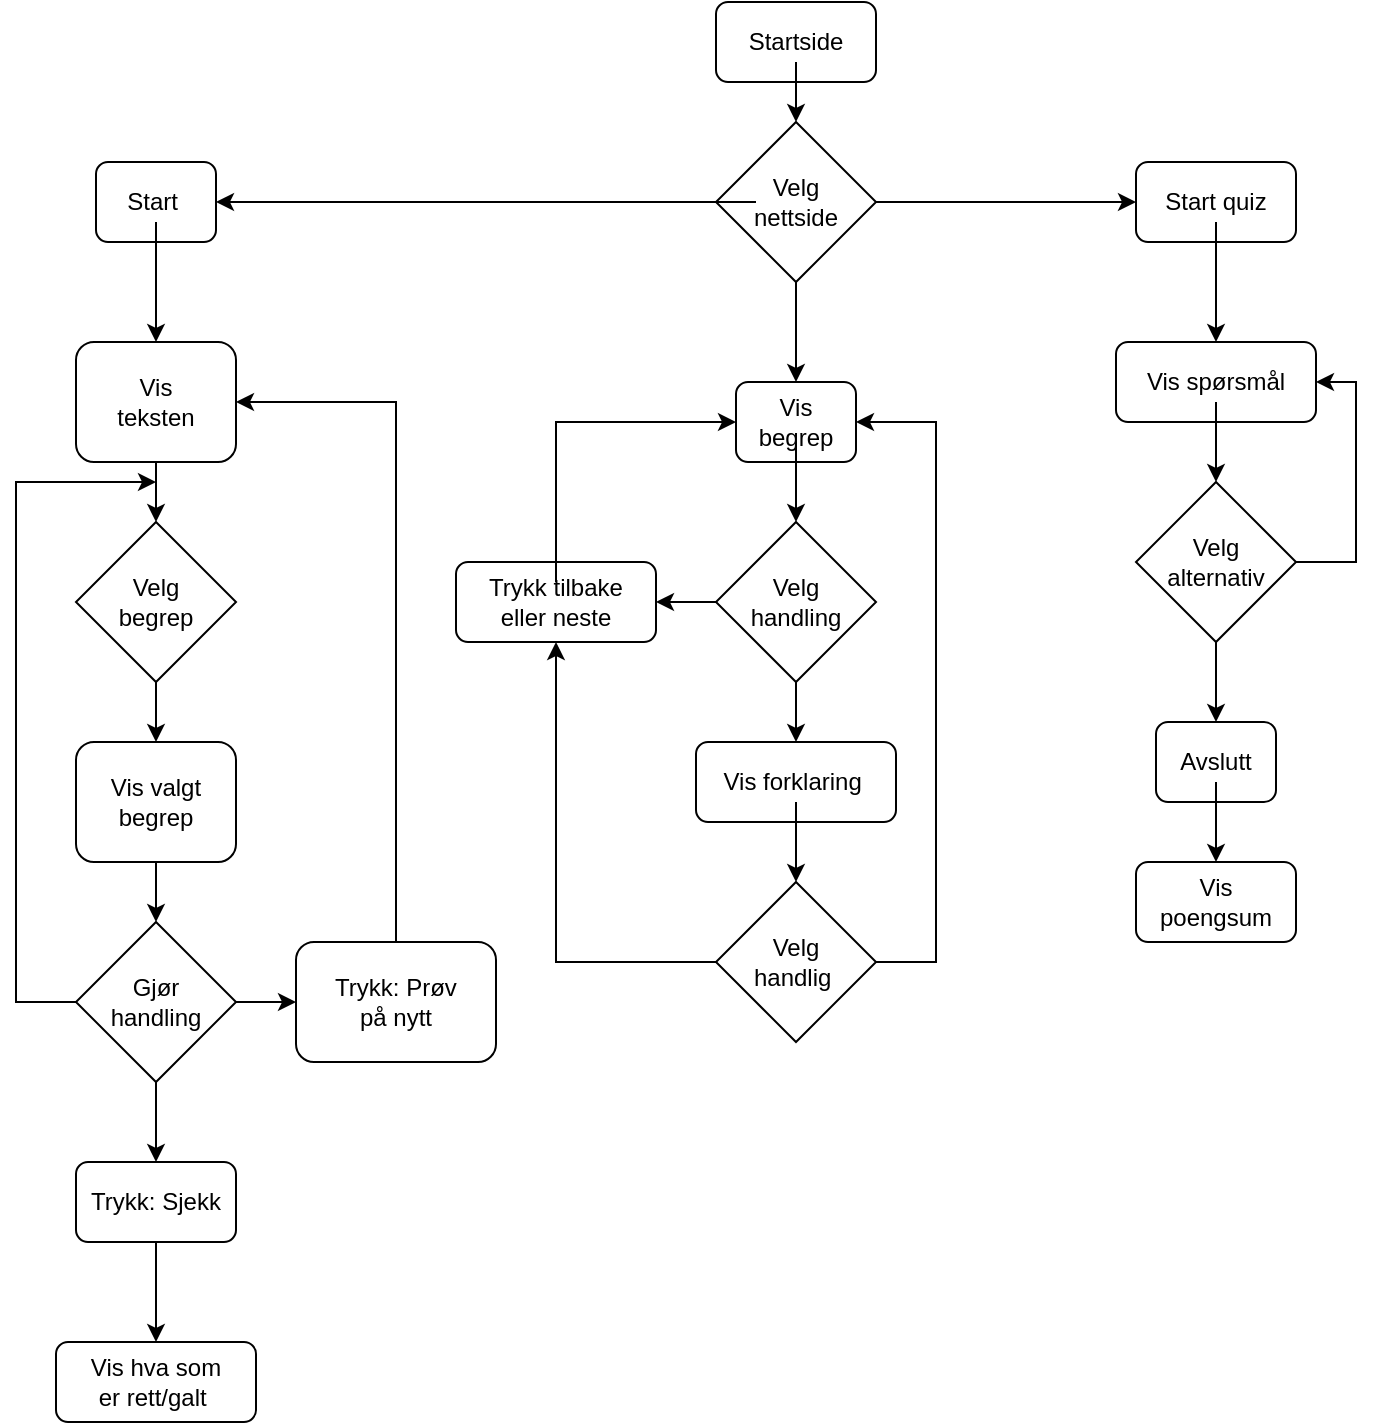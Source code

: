 <mxfile version="10.7.5" type="github"><diagram id="d8OTWnnBAsavSElZetCs" name="Page-1"><mxGraphModel dx="1010" dy="582" grid="1" gridSize="10" guides="1" tooltips="1" connect="1" arrows="1" fold="1" page="1" pageScale="1" pageWidth="850" pageHeight="1100" math="0" shadow="0"><root><mxCell id="0"/><mxCell id="1" parent="0"/><mxCell id="OTvfM7pfqscivAMuV6fU-1" value="" style="rounded=1;whiteSpace=wrap;html=1;" vertex="1" parent="1"><mxGeometry x="410" y="50" width="80" height="40" as="geometry"/></mxCell><mxCell id="OTvfM7pfqscivAMuV6fU-11" style="edgeStyle=orthogonalEdgeStyle;rounded=0;orthogonalLoop=1;jettySize=auto;html=1;" edge="1" parent="1" source="OTvfM7pfqscivAMuV6fU-2" target="OTvfM7pfqscivAMuV6fU-5"><mxGeometry relative="1" as="geometry"/></mxCell><mxCell id="OTvfM7pfqscivAMuV6fU-2" value="Startside" style="text;html=1;strokeColor=none;fillColor=none;align=center;verticalAlign=middle;whiteSpace=wrap;rounded=0;" vertex="1" parent="1"><mxGeometry x="430" y="60" width="40" height="20" as="geometry"/></mxCell><mxCell id="OTvfM7pfqscivAMuV6fU-12" style="edgeStyle=orthogonalEdgeStyle;rounded=0;orthogonalLoop=1;jettySize=auto;html=1;exitX=1;exitY=0.5;exitDx=0;exitDy=0;entryX=0;entryY=0.5;entryDx=0;entryDy=0;" edge="1" parent="1" source="OTvfM7pfqscivAMuV6fU-5" target="OTvfM7pfqscivAMuV6fU-10"><mxGeometry relative="1" as="geometry"/></mxCell><mxCell id="OTvfM7pfqscivAMuV6fU-37" style="edgeStyle=orthogonalEdgeStyle;rounded=0;orthogonalLoop=1;jettySize=auto;html=1;entryX=0.5;entryY=0;entryDx=0;entryDy=0;" edge="1" parent="1" source="OTvfM7pfqscivAMuV6fU-5" target="OTvfM7pfqscivAMuV6fU-32"><mxGeometry relative="1" as="geometry"/></mxCell><mxCell id="OTvfM7pfqscivAMuV6fU-5" value="" style="rhombus;whiteSpace=wrap;html=1;" vertex="1" parent="1"><mxGeometry x="410" y="110" width="80" height="80" as="geometry"/></mxCell><mxCell id="OTvfM7pfqscivAMuV6fU-67" style="edgeStyle=orthogonalEdgeStyle;rounded=0;orthogonalLoop=1;jettySize=auto;html=1;entryX=1;entryY=0.5;entryDx=0;entryDy=0;" edge="1" parent="1" source="OTvfM7pfqscivAMuV6fU-7" target="OTvfM7pfqscivAMuV6fU-65"><mxGeometry relative="1" as="geometry"/></mxCell><mxCell id="OTvfM7pfqscivAMuV6fU-7" value="Velg nettside" style="text;html=1;strokeColor=none;fillColor=none;align=center;verticalAlign=middle;whiteSpace=wrap;rounded=0;" vertex="1" parent="1"><mxGeometry x="430" y="140" width="40" height="20" as="geometry"/></mxCell><mxCell id="OTvfM7pfqscivAMuV6fU-8" value="" style="rounded=1;whiteSpace=wrap;html=1;" vertex="1" parent="1"><mxGeometry x="620" y="130" width="80" height="40" as="geometry"/></mxCell><mxCell id="OTvfM7pfqscivAMuV6fU-18" style="edgeStyle=orthogonalEdgeStyle;rounded=0;orthogonalLoop=1;jettySize=auto;html=1;entryX=0.5;entryY=0;entryDx=0;entryDy=0;" edge="1" parent="1" source="OTvfM7pfqscivAMuV6fU-10" target="OTvfM7pfqscivAMuV6fU-13"><mxGeometry relative="1" as="geometry"/></mxCell><mxCell id="OTvfM7pfqscivAMuV6fU-10" value="Start quiz" style="text;html=1;strokeColor=none;fillColor=none;align=center;verticalAlign=middle;whiteSpace=wrap;rounded=0;" vertex="1" parent="1"><mxGeometry x="620" y="140" width="80" height="20" as="geometry"/></mxCell><mxCell id="OTvfM7pfqscivAMuV6fU-13" value="" style="rounded=1;whiteSpace=wrap;html=1;" vertex="1" parent="1"><mxGeometry x="610" y="220" width="100" height="40" as="geometry"/></mxCell><mxCell id="OTvfM7pfqscivAMuV6fU-23" style="edgeStyle=orthogonalEdgeStyle;rounded=0;orthogonalLoop=1;jettySize=auto;html=1;" edge="1" parent="1" source="OTvfM7pfqscivAMuV6fU-16" target="OTvfM7pfqscivAMuV6fU-19"><mxGeometry relative="1" as="geometry"/></mxCell><mxCell id="OTvfM7pfqscivAMuV6fU-16" value="Vis spørsmål" style="text;html=1;strokeColor=none;fillColor=none;align=center;verticalAlign=middle;whiteSpace=wrap;rounded=0;" vertex="1" parent="1"><mxGeometry x="615" y="230" width="90" height="20" as="geometry"/></mxCell><mxCell id="OTvfM7pfqscivAMuV6fU-25" style="edgeStyle=orthogonalEdgeStyle;rounded=0;orthogonalLoop=1;jettySize=auto;html=1;entryX=1;entryY=0.5;entryDx=0;entryDy=0;" edge="1" parent="1" source="OTvfM7pfqscivAMuV6fU-19" target="OTvfM7pfqscivAMuV6fU-13"><mxGeometry relative="1" as="geometry"><mxPoint x="770" y="230" as="targetPoint"/><Array as="points"><mxPoint x="730" y="330"/><mxPoint x="730" y="240"/></Array></mxGeometry></mxCell><mxCell id="OTvfM7pfqscivAMuV6fU-28" style="edgeStyle=orthogonalEdgeStyle;rounded=0;orthogonalLoop=1;jettySize=auto;html=1;entryX=0.5;entryY=0;entryDx=0;entryDy=0;" edge="1" parent="1" source="OTvfM7pfqscivAMuV6fU-19" target="OTvfM7pfqscivAMuV6fU-26"><mxGeometry relative="1" as="geometry"/></mxCell><mxCell id="OTvfM7pfqscivAMuV6fU-19" value="" style="rhombus;whiteSpace=wrap;html=1;" vertex="1" parent="1"><mxGeometry x="620" y="290" width="80" height="80" as="geometry"/></mxCell><mxCell id="OTvfM7pfqscivAMuV6fU-21" value="Velg alternativ" style="text;html=1;strokeColor=none;fillColor=none;align=center;verticalAlign=middle;whiteSpace=wrap;rounded=0;" vertex="1" parent="1"><mxGeometry x="640" y="320" width="40" height="20" as="geometry"/></mxCell><mxCell id="OTvfM7pfqscivAMuV6fU-26" value="" style="rounded=1;whiteSpace=wrap;html=1;" vertex="1" parent="1"><mxGeometry x="630" y="410" width="60" height="40" as="geometry"/></mxCell><mxCell id="OTvfM7pfqscivAMuV6fU-31" style="edgeStyle=orthogonalEdgeStyle;rounded=0;orthogonalLoop=1;jettySize=auto;html=1;entryX=0.5;entryY=0;entryDx=0;entryDy=0;" edge="1" parent="1" source="OTvfM7pfqscivAMuV6fU-27" target="OTvfM7pfqscivAMuV6fU-29"><mxGeometry relative="1" as="geometry"/></mxCell><mxCell id="OTvfM7pfqscivAMuV6fU-27" value="Avslutt" style="text;html=1;strokeColor=none;fillColor=none;align=center;verticalAlign=middle;whiteSpace=wrap;rounded=0;" vertex="1" parent="1"><mxGeometry x="640" y="420" width="40" height="20" as="geometry"/></mxCell><mxCell id="OTvfM7pfqscivAMuV6fU-29" value="" style="rounded=1;whiteSpace=wrap;html=1;" vertex="1" parent="1"><mxGeometry x="620" y="480" width="80" height="40" as="geometry"/></mxCell><mxCell id="OTvfM7pfqscivAMuV6fU-30" value="Vis poengsum" style="text;html=1;strokeColor=none;fillColor=none;align=center;verticalAlign=middle;whiteSpace=wrap;rounded=0;" vertex="1" parent="1"><mxGeometry x="640" y="490" width="40" height="20" as="geometry"/></mxCell><mxCell id="OTvfM7pfqscivAMuV6fU-32" value="" style="rounded=1;whiteSpace=wrap;html=1;" vertex="1" parent="1"><mxGeometry x="420" y="240" width="60" height="40" as="geometry"/></mxCell><mxCell id="OTvfM7pfqscivAMuV6fU-42" style="edgeStyle=orthogonalEdgeStyle;rounded=0;orthogonalLoop=1;jettySize=auto;html=1;" edge="1" parent="1" source="OTvfM7pfqscivAMuV6fU-33" target="OTvfM7pfqscivAMuV6fU-40"><mxGeometry relative="1" as="geometry"/></mxCell><mxCell id="OTvfM7pfqscivAMuV6fU-33" value="Vis begrep" style="text;html=1;strokeColor=none;fillColor=none;align=center;verticalAlign=middle;whiteSpace=wrap;rounded=0;" vertex="1" parent="1"><mxGeometry x="430" y="250" width="40" height="20" as="geometry"/></mxCell><mxCell id="OTvfM7pfqscivAMuV6fU-45" style="edgeStyle=orthogonalEdgeStyle;rounded=0;orthogonalLoop=1;jettySize=auto;html=1;entryX=1;entryY=0.5;entryDx=0;entryDy=0;" edge="1" parent="1" source="OTvfM7pfqscivAMuV6fU-40" target="OTvfM7pfqscivAMuV6fU-43"><mxGeometry relative="1" as="geometry"/></mxCell><mxCell id="OTvfM7pfqscivAMuV6fU-56" style="edgeStyle=orthogonalEdgeStyle;rounded=0;orthogonalLoop=1;jettySize=auto;html=1;entryX=0.5;entryY=0;entryDx=0;entryDy=0;" edge="1" parent="1" source="OTvfM7pfqscivAMuV6fU-40" target="OTvfM7pfqscivAMuV6fU-47"><mxGeometry relative="1" as="geometry"/></mxCell><mxCell id="OTvfM7pfqscivAMuV6fU-40" value="" style="rhombus;whiteSpace=wrap;html=1;" vertex="1" parent="1"><mxGeometry x="410" y="310" width="80" height="80" as="geometry"/></mxCell><mxCell id="OTvfM7pfqscivAMuV6fU-41" value="Velg handling" style="text;html=1;strokeColor=none;fillColor=none;align=center;verticalAlign=middle;whiteSpace=wrap;rounded=0;" vertex="1" parent="1"><mxGeometry x="430" y="340" width="40" height="20" as="geometry"/></mxCell><mxCell id="OTvfM7pfqscivAMuV6fU-43" value="" style="rounded=1;whiteSpace=wrap;html=1;" vertex="1" parent="1"><mxGeometry x="280" y="330" width="100" height="40" as="geometry"/></mxCell><mxCell id="OTvfM7pfqscivAMuV6fU-46" style="edgeStyle=orthogonalEdgeStyle;rounded=0;orthogonalLoop=1;jettySize=auto;html=1;entryX=0;entryY=0.5;entryDx=0;entryDy=0;" edge="1" parent="1" source="OTvfM7pfqscivAMuV6fU-44" target="OTvfM7pfqscivAMuV6fU-32"><mxGeometry relative="1" as="geometry"><Array as="points"><mxPoint x="330" y="260"/></Array></mxGeometry></mxCell><mxCell id="OTvfM7pfqscivAMuV6fU-44" value="Trykk tilbake eller neste" style="text;html=1;strokeColor=none;fillColor=none;align=center;verticalAlign=middle;whiteSpace=wrap;rounded=0;" vertex="1" parent="1"><mxGeometry x="290" y="340" width="80" height="20" as="geometry"/></mxCell><mxCell id="OTvfM7pfqscivAMuV6fU-47" value="" style="rounded=1;whiteSpace=wrap;html=1;" vertex="1" parent="1"><mxGeometry x="400" y="420" width="100" height="40" as="geometry"/></mxCell><mxCell id="OTvfM7pfqscivAMuV6fU-57" style="edgeStyle=orthogonalEdgeStyle;rounded=0;orthogonalLoop=1;jettySize=auto;html=1;entryX=0.5;entryY=0;entryDx=0;entryDy=0;" edge="1" parent="1" source="OTvfM7pfqscivAMuV6fU-48" target="OTvfM7pfqscivAMuV6fU-52"><mxGeometry relative="1" as="geometry"/></mxCell><mxCell id="OTvfM7pfqscivAMuV6fU-48" value="Vis forklaring&amp;nbsp;" style="text;html=1;strokeColor=none;fillColor=none;align=center;verticalAlign=middle;whiteSpace=wrap;rounded=0;" vertex="1" parent="1"><mxGeometry x="410" y="430" width="80" height="20" as="geometry"/></mxCell><mxCell id="OTvfM7pfqscivAMuV6fU-64" style="edgeStyle=orthogonalEdgeStyle;rounded=0;orthogonalLoop=1;jettySize=auto;html=1;entryX=0.5;entryY=1;entryDx=0;entryDy=0;" edge="1" parent="1" source="OTvfM7pfqscivAMuV6fU-52" target="OTvfM7pfqscivAMuV6fU-43"><mxGeometry relative="1" as="geometry"/></mxCell><mxCell id="OTvfM7pfqscivAMuV6fU-52" value="" style="rhombus;whiteSpace=wrap;html=1;" vertex="1" parent="1"><mxGeometry x="410" y="490" width="80" height="80" as="geometry"/></mxCell><mxCell id="OTvfM7pfqscivAMuV6fU-53" value="Velg handlig&amp;nbsp;" style="text;html=1;strokeColor=none;fillColor=none;align=center;verticalAlign=middle;whiteSpace=wrap;rounded=0;" vertex="1" parent="1"><mxGeometry x="430" y="520" width="40" height="20" as="geometry"/></mxCell><mxCell id="OTvfM7pfqscivAMuV6fU-60" style="edgeStyle=orthogonalEdgeStyle;rounded=0;orthogonalLoop=1;jettySize=auto;html=1;entryX=1;entryY=0.5;entryDx=0;entryDy=0;exitX=1;exitY=0.5;exitDx=0;exitDy=0;" edge="1" parent="1" source="OTvfM7pfqscivAMuV6fU-52" target="OTvfM7pfqscivAMuV6fU-32"><mxGeometry relative="1" as="geometry"><mxPoint x="450" y="290" as="targetPoint"/><mxPoint x="485" y="620" as="sourcePoint"/><Array as="points"><mxPoint x="520" y="530"/><mxPoint x="520" y="260"/></Array></mxGeometry></mxCell><mxCell id="OTvfM7pfqscivAMuV6fU-65" value="" style="rounded=1;whiteSpace=wrap;html=1;" vertex="1" parent="1"><mxGeometry x="100" y="130" width="60" height="40" as="geometry"/></mxCell><mxCell id="OTvfM7pfqscivAMuV6fU-72" style="edgeStyle=orthogonalEdgeStyle;rounded=0;orthogonalLoop=1;jettySize=auto;html=1;" edge="1" parent="1" source="OTvfM7pfqscivAMuV6fU-66" target="OTvfM7pfqscivAMuV6fU-68"><mxGeometry relative="1" as="geometry"/></mxCell><mxCell id="OTvfM7pfqscivAMuV6fU-66" value="Start&amp;nbsp;" style="text;html=1;strokeColor=none;fillColor=none;align=center;verticalAlign=middle;whiteSpace=wrap;rounded=0;" vertex="1" parent="1"><mxGeometry x="110" y="140" width="40" height="20" as="geometry"/></mxCell><mxCell id="OTvfM7pfqscivAMuV6fU-89" style="edgeStyle=orthogonalEdgeStyle;rounded=0;orthogonalLoop=1;jettySize=auto;html=1;" edge="1" parent="1" source="OTvfM7pfqscivAMuV6fU-68" target="OTvfM7pfqscivAMuV6fU-74"><mxGeometry relative="1" as="geometry"/></mxCell><mxCell id="OTvfM7pfqscivAMuV6fU-68" value="" style="rounded=1;whiteSpace=wrap;html=1;" vertex="1" parent="1"><mxGeometry x="90" y="220" width="80" height="60" as="geometry"/></mxCell><mxCell id="OTvfM7pfqscivAMuV6fU-69" value="Vis teksten" style="text;html=1;strokeColor=none;fillColor=none;align=center;verticalAlign=middle;whiteSpace=wrap;rounded=0;" vertex="1" parent="1"><mxGeometry x="105" y="240" width="50" height="20" as="geometry"/></mxCell><mxCell id="OTvfM7pfqscivAMuV6fU-91" style="edgeStyle=orthogonalEdgeStyle;rounded=0;orthogonalLoop=1;jettySize=auto;html=1;entryX=0.5;entryY=0;entryDx=0;entryDy=0;" edge="1" parent="1" source="OTvfM7pfqscivAMuV6fU-74" target="OTvfM7pfqscivAMuV6fU-78"><mxGeometry relative="1" as="geometry"/></mxCell><mxCell id="OTvfM7pfqscivAMuV6fU-74" value="" style="rhombus;whiteSpace=wrap;html=1;" vertex="1" parent="1"><mxGeometry x="90" y="310" width="80" height="80" as="geometry"/></mxCell><mxCell id="OTvfM7pfqscivAMuV6fU-75" value="Velg begrep" style="text;html=1;strokeColor=none;fillColor=none;align=center;verticalAlign=middle;whiteSpace=wrap;rounded=0;" vertex="1" parent="1"><mxGeometry x="110" y="340" width="40" height="20" as="geometry"/></mxCell><mxCell id="OTvfM7pfqscivAMuV6fU-92" style="edgeStyle=orthogonalEdgeStyle;rounded=0;orthogonalLoop=1;jettySize=auto;html=1;entryX=0.5;entryY=0;entryDx=0;entryDy=0;" edge="1" parent="1" source="OTvfM7pfqscivAMuV6fU-78" target="OTvfM7pfqscivAMuV6fU-80"><mxGeometry relative="1" as="geometry"/></mxCell><mxCell id="OTvfM7pfqscivAMuV6fU-78" value="" style="rounded=1;whiteSpace=wrap;html=1;" vertex="1" parent="1"><mxGeometry x="90" y="420" width="80" height="60" as="geometry"/></mxCell><mxCell id="OTvfM7pfqscivAMuV6fU-79" value="Vis valgt begrep" style="text;html=1;strokeColor=none;fillColor=none;align=center;verticalAlign=middle;whiteSpace=wrap;rounded=0;" vertex="1" parent="1"><mxGeometry x="90" y="440" width="80" height="20" as="geometry"/></mxCell><mxCell id="OTvfM7pfqscivAMuV6fU-93" style="edgeStyle=orthogonalEdgeStyle;rounded=0;orthogonalLoop=1;jettySize=auto;html=1;entryX=0.5;entryY=0;entryDx=0;entryDy=0;" edge="1" parent="1" source="OTvfM7pfqscivAMuV6fU-80" target="OTvfM7pfqscivAMuV6fU-85"><mxGeometry relative="1" as="geometry"/></mxCell><mxCell id="OTvfM7pfqscivAMuV6fU-95" style="edgeStyle=orthogonalEdgeStyle;rounded=0;orthogonalLoop=1;jettySize=auto;html=1;entryX=0;entryY=0.5;entryDx=0;entryDy=0;" edge="1" parent="1" source="OTvfM7pfqscivAMuV6fU-80" target="OTvfM7pfqscivAMuV6fU-82"><mxGeometry relative="1" as="geometry"/></mxCell><mxCell id="OTvfM7pfqscivAMuV6fU-80" value="" style="rhombus;whiteSpace=wrap;html=1;" vertex="1" parent="1"><mxGeometry x="90" y="510" width="80" height="80" as="geometry"/></mxCell><mxCell id="OTvfM7pfqscivAMuV6fU-97" style="edgeStyle=orthogonalEdgeStyle;rounded=0;orthogonalLoop=1;jettySize=auto;html=1;" edge="1" parent="1"><mxGeometry relative="1" as="geometry"><mxPoint x="130" y="290" as="targetPoint"/><mxPoint x="90" y="550" as="sourcePoint"/><Array as="points"><mxPoint x="60" y="550"/><mxPoint x="60" y="290"/></Array></mxGeometry></mxCell><mxCell id="OTvfM7pfqscivAMuV6fU-81" value="Gjør handling" style="text;html=1;strokeColor=none;fillColor=none;align=center;verticalAlign=middle;whiteSpace=wrap;rounded=0;" vertex="1" parent="1"><mxGeometry x="110" y="540" width="40" height="20" as="geometry"/></mxCell><mxCell id="OTvfM7pfqscivAMuV6fU-96" style="edgeStyle=orthogonalEdgeStyle;rounded=0;orthogonalLoop=1;jettySize=auto;html=1;entryX=1;entryY=0.5;entryDx=0;entryDy=0;" edge="1" parent="1" source="OTvfM7pfqscivAMuV6fU-82" target="OTvfM7pfqscivAMuV6fU-68"><mxGeometry relative="1" as="geometry"><Array as="points"><mxPoint x="250" y="250"/></Array></mxGeometry></mxCell><mxCell id="OTvfM7pfqscivAMuV6fU-82" value="" style="rounded=1;whiteSpace=wrap;html=1;" vertex="1" parent="1"><mxGeometry x="200" y="520" width="100" height="60" as="geometry"/></mxCell><mxCell id="OTvfM7pfqscivAMuV6fU-83" value="Trykk: Prøv på nytt" style="text;html=1;strokeColor=none;fillColor=none;align=center;verticalAlign=middle;whiteSpace=wrap;rounded=0;" vertex="1" parent="1"><mxGeometry x="215" y="540" width="70" height="20" as="geometry"/></mxCell><mxCell id="OTvfM7pfqscivAMuV6fU-94" style="edgeStyle=orthogonalEdgeStyle;rounded=0;orthogonalLoop=1;jettySize=auto;html=1;entryX=0.5;entryY=0;entryDx=0;entryDy=0;" edge="1" parent="1" source="OTvfM7pfqscivAMuV6fU-85" target="OTvfM7pfqscivAMuV6fU-87"><mxGeometry relative="1" as="geometry"/></mxCell><mxCell id="OTvfM7pfqscivAMuV6fU-85" value="" style="rounded=1;whiteSpace=wrap;html=1;" vertex="1" parent="1"><mxGeometry x="90" y="630" width="80" height="40" as="geometry"/></mxCell><mxCell id="OTvfM7pfqscivAMuV6fU-86" value="Trykk: Sjekk" style="text;html=1;strokeColor=none;fillColor=none;align=center;verticalAlign=middle;whiteSpace=wrap;rounded=0;" vertex="1" parent="1"><mxGeometry x="95" y="640" width="70" height="20" as="geometry"/></mxCell><mxCell id="OTvfM7pfqscivAMuV6fU-87" value="" style="rounded=1;whiteSpace=wrap;html=1;" vertex="1" parent="1"><mxGeometry x="80" y="720" width="100" height="40" as="geometry"/></mxCell><mxCell id="OTvfM7pfqscivAMuV6fU-88" value="Vis hva som er rett/galt&amp;nbsp;" style="text;html=1;strokeColor=none;fillColor=none;align=center;verticalAlign=middle;whiteSpace=wrap;rounded=0;" vertex="1" parent="1"><mxGeometry x="90" y="730" width="80" height="20" as="geometry"/></mxCell></root></mxGraphModel></diagram></mxfile>
